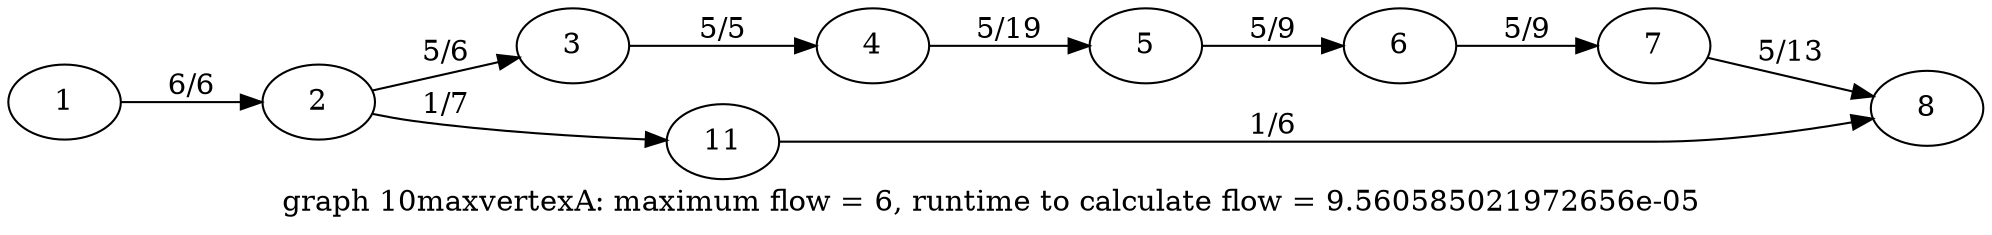 digraph g{

rankdir = LR

1 -> 2 [label = " 6/6 "];
2 -> 3 [label = " 5/6 "];
3 -> 4 [label = " 5/5 "];
4 -> 5 [label = " 5/19 "];
5 -> 6 [label = " 5/9 "];
6 -> 7 [label = " 5/9 "];
7 -> 8 [label = " 5/13 "];
2 -> 11 [label = " 1/7 "];
11 -> 8 [label = " 1/6 "];

label = "graph 10maxvertexA: maximum flow = 6, runtime to calculate flow = 9.560585021972656e-05 "
}